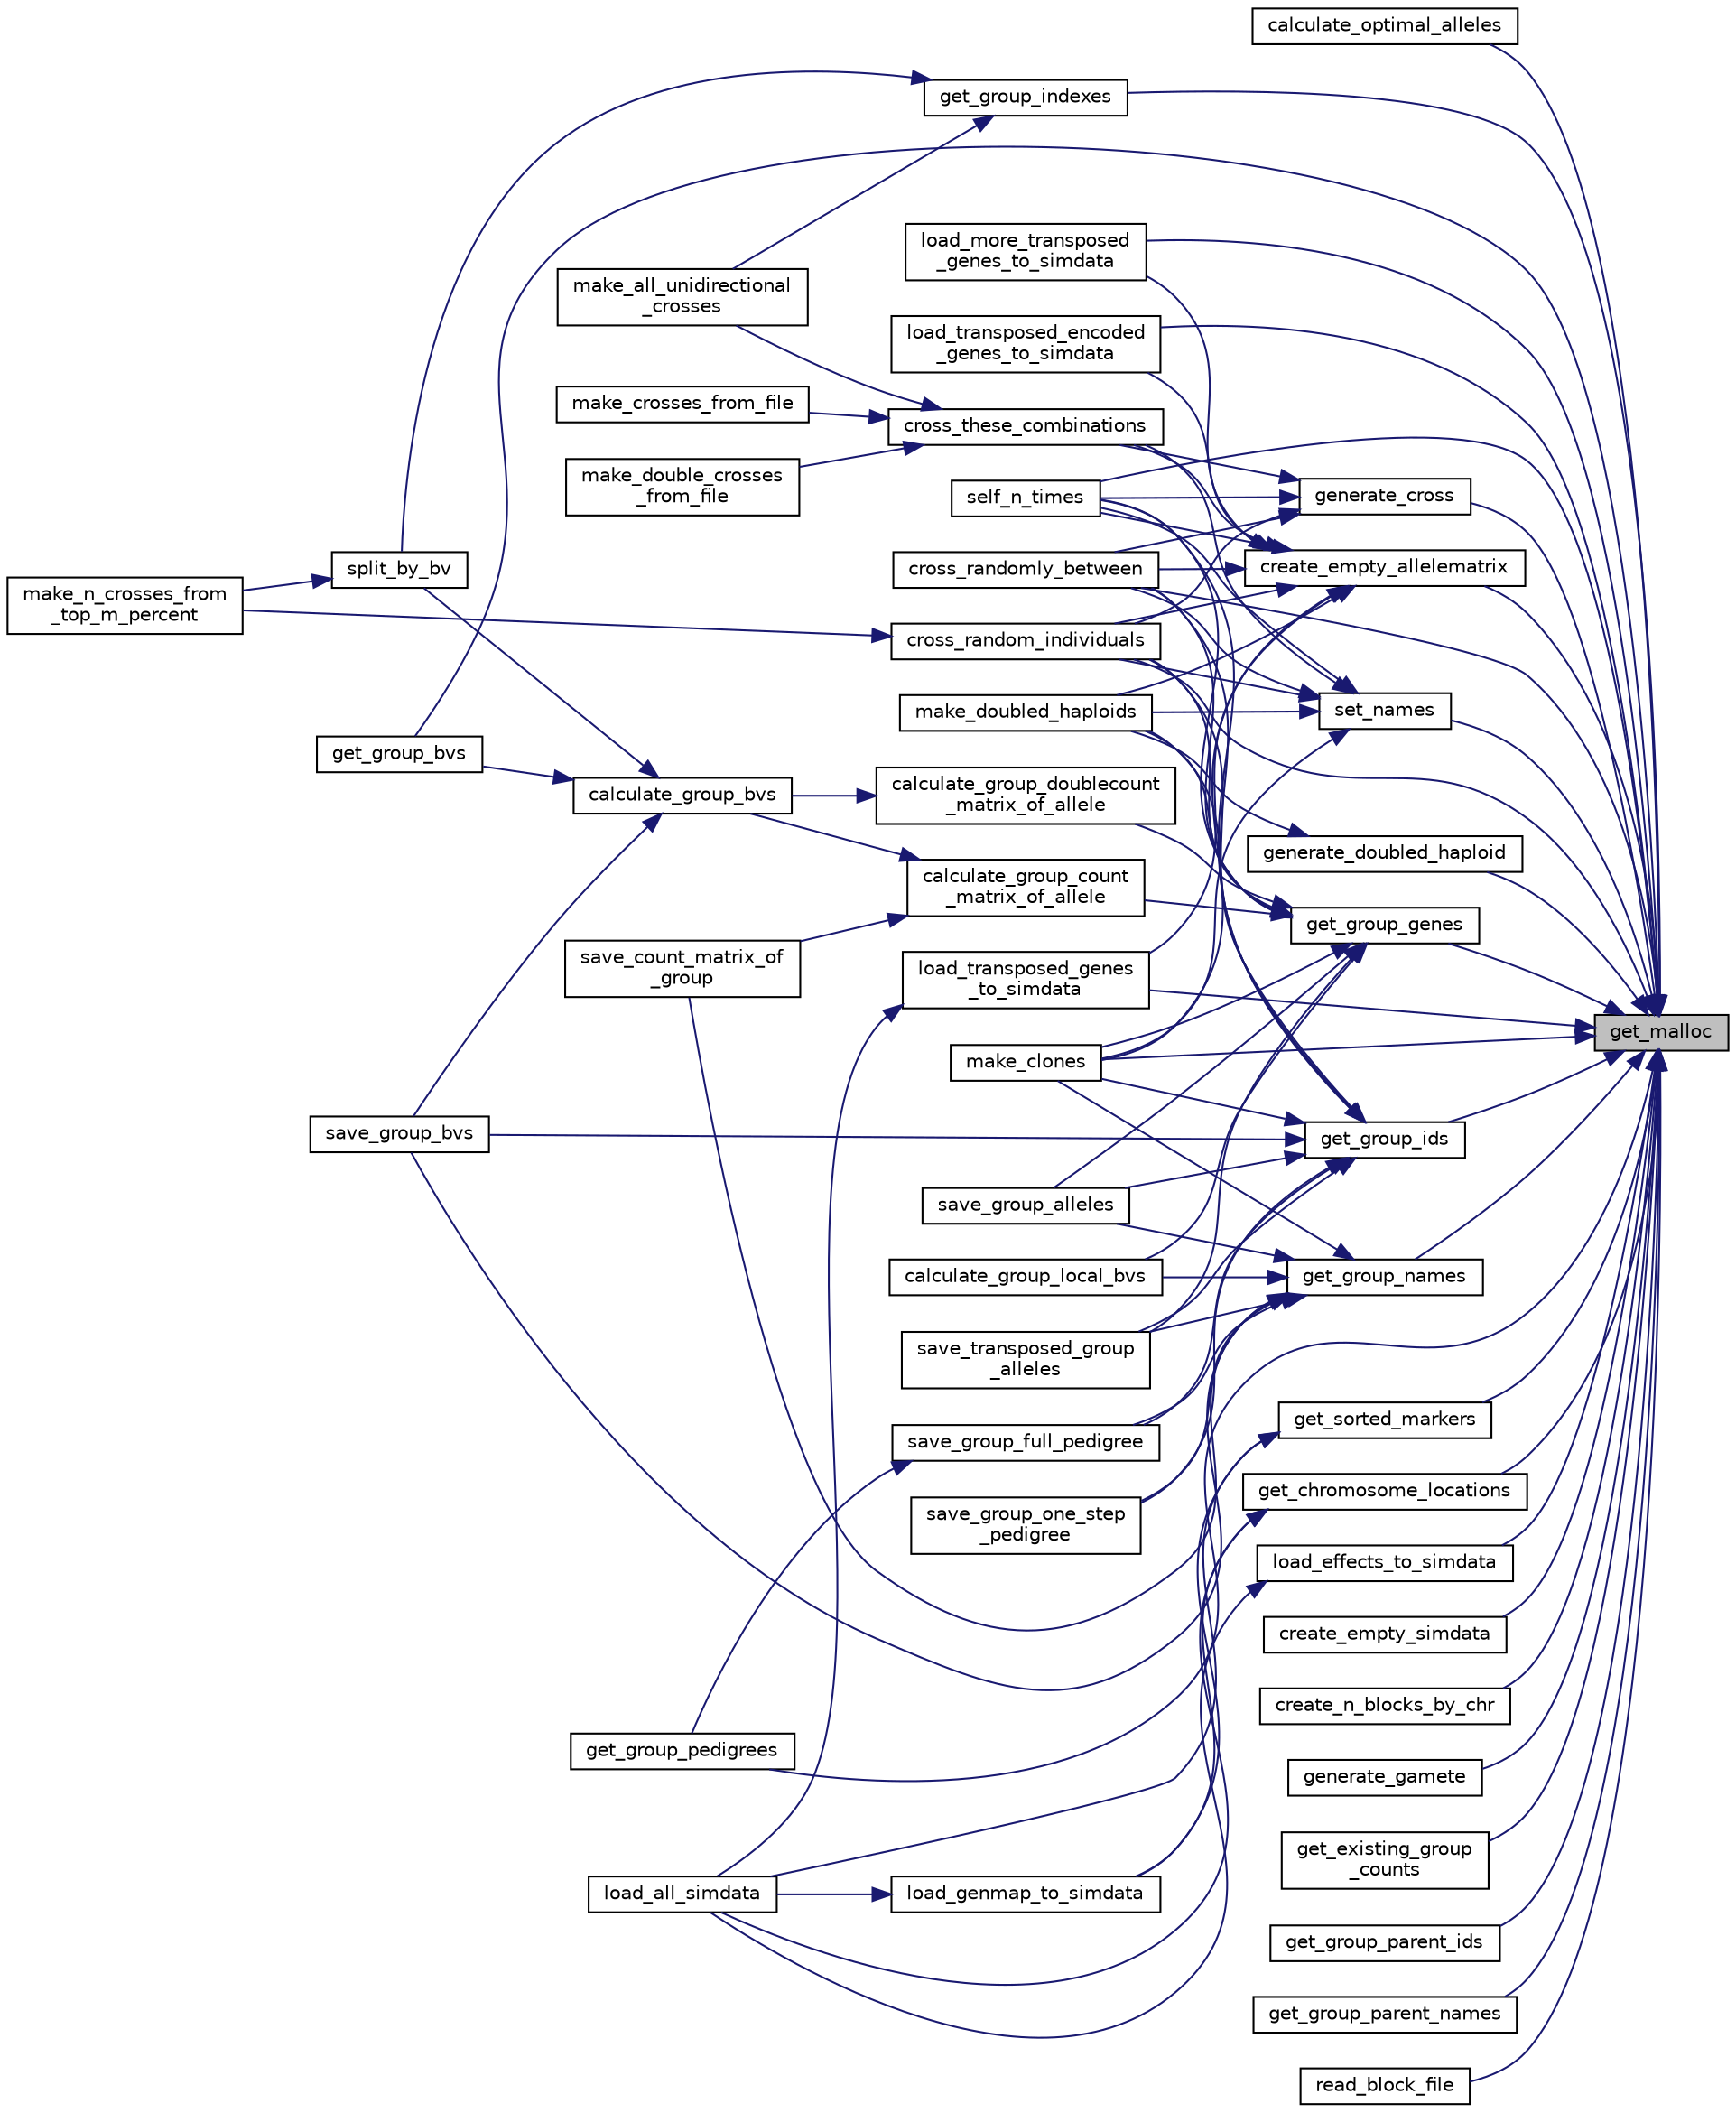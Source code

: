 digraph "get_malloc"
{
 // LATEX_PDF_SIZE
  edge [fontname="Helvetica",fontsize="10",labelfontname="Helvetica",labelfontsize="10"];
  node [fontname="Helvetica",fontsize="10",shape=record];
  rankdir="RL";
  Node1 [label="get_malloc",height=0.2,width=0.4,color="black", fillcolor="grey75", style="filled", fontcolor="black",tooltip="Replace calls to malloc direct with this function, which errors and exits with status 2 if memory all..."];
  Node1 -> Node2 [dir="back",color="midnightblue",fontsize="10",style="solid",fontname="Helvetica"];
  Node2 [label="calculate_optimal_alleles",height=0.2,width=0.4,color="black", fillcolor="white", style="filled",URL="$group__calculators.html#gab0550fd0210bf851b8b2b2ccbd7363cf",tooltip="Takes a look at the currently-loaded effect values and creates a string containing the allele with th..."];
  Node1 -> Node3 [dir="back",color="midnightblue",fontsize="10",style="solid",fontname="Helvetica"];
  Node3 [label="create_empty_allelematrix",height=0.2,width=0.4,color="black", fillcolor="white", style="filled",URL="$group__loaders.html#gaa7eaf69609ea4cb99cf61c9ac4e8f9fd",tooltip="Creator for an empty AlleleMatrix object of a given size."];
  Node3 -> Node4 [dir="back",color="midnightblue",fontsize="10",style="solid",fontname="Helvetica"];
  Node4 [label="cross_random_individuals",height=0.2,width=0.4,color="black", fillcolor="white", style="filled",URL="$group__crossers.html#gae66231fb141a76432d1211e2cf0baf25",tooltip="Performs random crosses among members of a group."];
  Node4 -> Node5 [dir="back",color="midnightblue",fontsize="10",style="solid",fontname="Helvetica"];
  Node5 [label="make_n_crosses_from\l_top_m_percent",height=0.2,width=0.4,color="black", fillcolor="white", style="filled",URL="$group__crossers.html#ga68aca99a41527b019316c8243e6fc7a7",tooltip="Find the top m percent of a group and perform random crosses between those top individuals."];
  Node3 -> Node6 [dir="back",color="midnightblue",fontsize="10",style="solid",fontname="Helvetica"];
  Node6 [label="cross_randomly_between",height=0.2,width=0.4,color="black", fillcolor="white", style="filled",URL="$group__crossers.html#ga3be2cb18d1c722b3a766a7a5663a8f0c",tooltip="Performs random crosses where the first parent comes from one group and the second from another."];
  Node3 -> Node7 [dir="back",color="midnightblue",fontsize="10",style="solid",fontname="Helvetica"];
  Node7 [label="cross_these_combinations",height=0.2,width=0.4,color="black", fillcolor="white", style="filled",URL="$group__crossers.html#gabb793988799d792dfe4007efdf988068",tooltip="Performs the crosses of pairs of parents whose ids are provided in an array."];
  Node7 -> Node8 [dir="back",color="midnightblue",fontsize="10",style="solid",fontname="Helvetica"];
  Node8 [label="make_all_unidirectional\l_crosses",height=0.2,width=0.4,color="black", fillcolor="white", style="filled",URL="$group__crossers.html#ga3f1b06b7aa35e6a05918e16d1deabeee",tooltip="Perform crosses between all pairs of parents in the group from_group and allocates the resulting offs..."];
  Node7 -> Node9 [dir="back",color="midnightblue",fontsize="10",style="solid",fontname="Helvetica"];
  Node9 [label="make_crosses_from_file",height=0.2,width=0.4,color="black", fillcolor="white", style="filled",URL="$group__crossers.html#ga3b67d38c13c7a8bef2d0fc91c0365177",tooltip="Perform crosses between pairs of parents identified by name in a file and allocate the resulting offs..."];
  Node7 -> Node10 [dir="back",color="midnightblue",fontsize="10",style="solid",fontname="Helvetica"];
  Node10 [label="make_double_crosses\l_from_file",height=0.2,width=0.4,color="black", fillcolor="white", style="filled",URL="$group__crossers.html#gaa7c90b4015e4abce750176c6d891cad2",tooltip="Perform crosses between previously-generated offspring of pairs of parents identified by name in a fi..."];
  Node3 -> Node11 [dir="back",color="midnightblue",fontsize="10",style="solid",fontname="Helvetica"];
  Node11 [label="load_more_transposed\l_genes_to_simdata",height=0.2,width=0.4,color="black", fillcolor="white", style="filled",URL="$group__loaders.html#ga8bd85cb47ec8e0c4049f937ef40ae102",tooltip="Appends genotype data from a file to an existing SimData."];
  Node3 -> Node12 [dir="back",color="midnightblue",fontsize="10",style="solid",fontname="Helvetica"];
  Node12 [label="load_transposed_encoded\l_genes_to_simdata",height=0.2,width=0.4,color="black", fillcolor="white", style="filled",URL="$group__loaders.html#gad5863641a67355c2c1523e1a23b6f581",tooltip="Populates a SimData combination with marker allele data."];
  Node3 -> Node13 [dir="back",color="midnightblue",fontsize="10",style="solid",fontname="Helvetica"];
  Node13 [label="load_transposed_genes\l_to_simdata",height=0.2,width=0.4,color="black", fillcolor="white", style="filled",URL="$group__loaders.html#ga156666e21151a9f267e31598574366a6",tooltip="Populates a SimData combination with marker allele data."];
  Node13 -> Node14 [dir="back",color="midnightblue",fontsize="10",style="solid",fontname="Helvetica"];
  Node14 [label="load_all_simdata",height=0.2,width=0.4,color="black", fillcolor="white", style="filled",URL="$group__loaders.html#ga54cd625669413c2ef171060e9844d814",tooltip="Populates a SimData combination from scratch with marker allele data, a genetic map,..."];
  Node3 -> Node15 [dir="back",color="midnightblue",fontsize="10",style="solid",fontname="Helvetica"];
  Node15 [label="make_clones",height=0.2,width=0.4,color="black", fillcolor="white", style="filled",URL="$group__crossers.html#gaa42e48ab06f9051e5ed6879409cbe2f4",tooltip="Creates an identical copy of each member of a group."];
  Node3 -> Node16 [dir="back",color="midnightblue",fontsize="10",style="solid",fontname="Helvetica"];
  Node16 [label="make_doubled_haploids",height=0.2,width=0.4,color="black", fillcolor="white", style="filled",URL="$group__crossers.html#gaf078d6bc1b5d4234a9b960e6132480aa",tooltip="Creates a doubled haploid from each member of a group."];
  Node3 -> Node17 [dir="back",color="midnightblue",fontsize="10",style="solid",fontname="Helvetica"];
  Node17 [label="self_n_times",height=0.2,width=0.4,color="black", fillcolor="white", style="filled",URL="$group__crossers.html#gadf5beb682ac15fa5a0176e480adc9d91",tooltip="Selfs each member of a group for a certain number of generations."];
  Node1 -> Node18 [dir="back",color="midnightblue",fontsize="10",style="solid",fontname="Helvetica"];
  Node18 [label="create_empty_simdata",height=0.2,width=0.4,color="black", fillcolor="white", style="filled",URL="$group__loaders.html#gaf7350bdc690b7cb5592892858d2830a9",tooltip="Creator for an empty SimData object on the heap."];
  Node1 -> Node19 [dir="back",color="midnightblue",fontsize="10",style="solid",fontname="Helvetica"];
  Node19 [label="create_n_blocks_by_chr",height=0.2,width=0.4,color="black", fillcolor="white", style="filled",URL="$group__calculators.html#ga2f61debfc95036e86953f6111236026f",tooltip="Divide the genotype into blocks where each block contains all markers within a 1/n length section of ..."];
  Node1 -> Node4 [dir="back",color="midnightblue",fontsize="10",style="solid",fontname="Helvetica"];
  Node1 -> Node6 [dir="back",color="midnightblue",fontsize="10",style="solid",fontname="Helvetica"];
  Node1 -> Node20 [dir="back",color="midnightblue",fontsize="10",style="solid",fontname="Helvetica"];
  Node20 [label="generate_cross",height=0.2,width=0.4,color="black", fillcolor="white", style="filled",URL="$group__meiosis.html#gaa18b10bcd660dee5213868cc3244f826",tooltip="Get the alleles of the outcome of crossing two genotypes."];
  Node20 -> Node4 [dir="back",color="midnightblue",fontsize="10",style="solid",fontname="Helvetica"];
  Node20 -> Node6 [dir="back",color="midnightblue",fontsize="10",style="solid",fontname="Helvetica"];
  Node20 -> Node7 [dir="back",color="midnightblue",fontsize="10",style="solid",fontname="Helvetica"];
  Node20 -> Node17 [dir="back",color="midnightblue",fontsize="10",style="solid",fontname="Helvetica"];
  Node1 -> Node21 [dir="back",color="midnightblue",fontsize="10",style="solid",fontname="Helvetica"];
  Node21 [label="generate_doubled_haploid",height=0.2,width=0.4,color="black", fillcolor="white", style="filled",URL="$group__meiosis.html#gac1f46b3de0afb4674ae6d34311e7aea7",tooltip="Get the alleles of the outcome of producing a doubled haploid from a gamete from a given parent."];
  Node21 -> Node16 [dir="back",color="midnightblue",fontsize="10",style="solid",fontname="Helvetica"];
  Node1 -> Node22 [dir="back",color="midnightblue",fontsize="10",style="solid",fontname="Helvetica"];
  Node22 [label="generate_gamete",height=0.2,width=0.4,color="black", fillcolor="white", style="filled",URL="$group__meiosis.html#gae406f4a0266b7480e49899693f1b00da",tooltip="Fills a char* with the simulated result of meiosis (reduction and recombination) from the marker alle..."];
  Node1 -> Node23 [dir="back",color="midnightblue",fontsize="10",style="solid",fontname="Helvetica"];
  Node23 [label="get_chromosome_locations",height=0.2,width=0.4,color="black", fillcolor="white", style="filled",URL="$group__supporters.html#ga5e049945be5700a6d5a5654b6b332842",tooltip="Updates the chr_ends, n_chr and chr_lengths fields in SimData.map."];
  Node23 -> Node14 [dir="back",color="midnightblue",fontsize="10",style="solid",fontname="Helvetica"];
  Node23 -> Node24 [dir="back",color="midnightblue",fontsize="10",style="solid",fontname="Helvetica"];
  Node24 [label="load_genmap_to_simdata",height=0.2,width=0.4,color="black", fillcolor="white", style="filled",URL="$group__loaders.html#ga8edb09b9b9eb27f84ac59cc4342ea855",tooltip="Populates a SimData combination with data from a genetic map."];
  Node24 -> Node14 [dir="back",color="midnightblue",fontsize="10",style="solid",fontname="Helvetica"];
  Node1 -> Node25 [dir="back",color="midnightblue",fontsize="10",style="solid",fontname="Helvetica"];
  Node25 [label="get_existing_group\l_counts",height=0.2,width=0.4,color="black", fillcolor="white", style="filled",URL="$group__getters.html#ga66bed294fc6cad3ca04026cbbdb62e02",tooltip="Identify every group number that currently has members and the number of genotypes currently allocate..."];
  Node1 -> Node26 [dir="back",color="midnightblue",fontsize="10",style="solid",fontname="Helvetica"];
  Node26 [label="get_group_bvs",height=0.2,width=0.4,color="black", fillcolor="white", style="filled",URL="$group__getters.html#ga5588ab0e42298444cc56d81cbd07790c",tooltip="Gets the breeding values/breeding values/fitnesses of each member of the group."];
  Node1 -> Node27 [dir="back",color="midnightblue",fontsize="10",style="solid",fontname="Helvetica"];
  Node27 [label="get_group_genes",height=0.2,width=0.4,color="black", fillcolor="white", style="filled",URL="$group__getters.html#gab6a654922ed92b3a42e3e36ecea50d07",tooltip="Gets a shallow copy of the genes/alleles of each member of the group."];
  Node27 -> Node28 [dir="back",color="midnightblue",fontsize="10",style="solid",fontname="Helvetica"];
  Node28 [label="calculate_group_count\l_matrix_of_allele",height=0.2,width=0.4,color="black", fillcolor="white", style="filled",URL="$group__calculators.html#gad86ea5492e6c1cf918d6449a9eb530de",tooltip="Calculates the number of times at each marker that a particular allele appears for each genotype in a..."];
  Node28 -> Node29 [dir="back",color="midnightblue",fontsize="10",style="solid",fontname="Helvetica"];
  Node29 [label="calculate_group_bvs",height=0.2,width=0.4,color="black", fillcolor="white", style="filled",URL="$group__calculators.html#ga7f80905718ac87e9da1c30a2cec77ea6",tooltip="Calculates the fitness metric/breeding value for each genotype in the AlleleMatrix in a certain group..."];
  Node29 -> Node26 [dir="back",color="midnightblue",fontsize="10",style="solid",fontname="Helvetica"];
  Node29 -> Node30 [dir="back",color="midnightblue",fontsize="10",style="solid",fontname="Helvetica"];
  Node30 [label="save_group_bvs",height=0.2,width=0.4,color="black", fillcolor="white", style="filled",URL="$group__savers.html#ga0da46978e8e546af5eb3b2635902a82b",tooltip="Print the breeding value of each genotype in a group to a file."];
  Node29 -> Node31 [dir="back",color="midnightblue",fontsize="10",style="solid",fontname="Helvetica"];
  Node31 [label="split_by_bv",height=0.2,width=0.4,color="black", fillcolor="white", style="filled",URL="$group__calculators.html#gae34db60faf62b898d0572ea6c039b96a",tooltip="Takes the top_n individuals in the group with the best breeding values/fitnesses and puts them in a n..."];
  Node31 -> Node5 [dir="back",color="midnightblue",fontsize="10",style="solid",fontname="Helvetica"];
  Node28 -> Node32 [dir="back",color="midnightblue",fontsize="10",style="solid",fontname="Helvetica"];
  Node32 [label="save_count_matrix_of\l_group",height=0.2,width=0.4,color="black", fillcolor="white", style="filled",URL="$group__savers.html#gab732ec2d648a6dc01444ef74f780fc70",tooltip="Print the number of copies of a particular allele at each marker of each genotype in a group to a fil..."];
  Node27 -> Node33 [dir="back",color="midnightblue",fontsize="10",style="solid",fontname="Helvetica"];
  Node33 [label="calculate_group_doublecount\l_matrix_of_allele",height=0.2,width=0.4,color="black", fillcolor="white", style="filled",URL="$group__calculators.html#ga0b2b686b9dde986b549f15d72fa4c919",tooltip="Calculates the number of times at each marker that two particular alleles appear for each genotype in..."];
  Node33 -> Node29 [dir="back",color="midnightblue",fontsize="10",style="solid",fontname="Helvetica"];
  Node27 -> Node34 [dir="back",color="midnightblue",fontsize="10",style="solid",fontname="Helvetica"];
  Node34 [label="calculate_group_local_bvs",height=0.2,width=0.4,color="black", fillcolor="white", style="filled",URL="$group__calculators.html#ga8fdd3011c2ce5228c8c8d6486533369b",tooltip="Given a set of blocks of markers in a file, for each genotype in a group, calculate the local fitness..."];
  Node27 -> Node4 [dir="back",color="midnightblue",fontsize="10",style="solid",fontname="Helvetica"];
  Node27 -> Node6 [dir="back",color="midnightblue",fontsize="10",style="solid",fontname="Helvetica"];
  Node27 -> Node15 [dir="back",color="midnightblue",fontsize="10",style="solid",fontname="Helvetica"];
  Node27 -> Node16 [dir="back",color="midnightblue",fontsize="10",style="solid",fontname="Helvetica"];
  Node27 -> Node35 [dir="back",color="midnightblue",fontsize="10",style="solid",fontname="Helvetica"];
  Node35 [label="save_group_alleles",height=0.2,width=0.4,color="black", fillcolor="white", style="filled",URL="$group__savers.html#ga9e43115d9ee4ac406c14161fc6ccb327",tooltip="Prints the genotypes of each individual in a given group to a file, with the following format."];
  Node27 -> Node36 [dir="back",color="midnightblue",fontsize="10",style="solid",fontname="Helvetica"];
  Node36 [label="save_transposed_group\l_alleles",height=0.2,width=0.4,color="black", fillcolor="white", style="filled",URL="$group__savers.html#ga0f53ee5421c91ca041a1b8d4603238b5",tooltip="Prints the genotypes of each individual in a given group to a file, with the following format."];
  Node27 -> Node17 [dir="back",color="midnightblue",fontsize="10",style="solid",fontname="Helvetica"];
  Node1 -> Node37 [dir="back",color="midnightblue",fontsize="10",style="solid",fontname="Helvetica"];
  Node37 [label="get_group_ids",height=0.2,width=0.4,color="black", fillcolor="white", style="filled",URL="$group__getters.html#gac32d82b3a249f254656a3dd56fcb2a4d",tooltip="Gets the ids of each member of the group."];
  Node37 -> Node4 [dir="back",color="midnightblue",fontsize="10",style="solid",fontname="Helvetica"];
  Node37 -> Node6 [dir="back",color="midnightblue",fontsize="10",style="solid",fontname="Helvetica"];
  Node37 -> Node15 [dir="back",color="midnightblue",fontsize="10",style="solid",fontname="Helvetica"];
  Node37 -> Node16 [dir="back",color="midnightblue",fontsize="10",style="solid",fontname="Helvetica"];
  Node37 -> Node35 [dir="back",color="midnightblue",fontsize="10",style="solid",fontname="Helvetica"];
  Node37 -> Node30 [dir="back",color="midnightblue",fontsize="10",style="solid",fontname="Helvetica"];
  Node37 -> Node38 [dir="back",color="midnightblue",fontsize="10",style="solid",fontname="Helvetica"];
  Node38 [label="save_group_full_pedigree",height=0.2,width=0.4,color="black", fillcolor="white", style="filled",URL="$group__savers.html#ga75e854cbc72b31a5e2eb03c63c33ecc6",tooltip="Print the full known pedigree of each genotype in a group to a file."];
  Node38 -> Node39 [dir="back",color="midnightblue",fontsize="10",style="solid",fontname="Helvetica"];
  Node39 [label="get_group_pedigrees",height=0.2,width=0.4,color="black", fillcolor="white", style="filled",URL="$group__getters.html#gaa52503593f21762088c32210c9365537",tooltip="Gets the full pedigree string (as per save_group_full_pedigree() ) of each member of the group."];
  Node37 -> Node40 [dir="back",color="midnightblue",fontsize="10",style="solid",fontname="Helvetica"];
  Node40 [label="save_group_one_step\l_pedigree",height=0.2,width=0.4,color="black", fillcolor="white", style="filled",URL="$group__savers.html#ga979efe39128de97176da5460cab7dfa7",tooltip="Print the parents of each genotype in a group to a file."];
  Node37 -> Node36 [dir="back",color="midnightblue",fontsize="10",style="solid",fontname="Helvetica"];
  Node37 -> Node17 [dir="back",color="midnightblue",fontsize="10",style="solid",fontname="Helvetica"];
  Node1 -> Node41 [dir="back",color="midnightblue",fontsize="10",style="solid",fontname="Helvetica"];
  Node41 [label="get_group_indexes",height=0.2,width=0.4,color="black", fillcolor="white", style="filled",URL="$group__getters.html#ga201ff5b2b875f2f6e12618ace0e9c35b",tooltip="Gets the indexes (0-based, from the start of the linked list in the SimData) of each member of the gr..."];
  Node41 -> Node8 [dir="back",color="midnightblue",fontsize="10",style="solid",fontname="Helvetica"];
  Node41 -> Node31 [dir="back",color="midnightblue",fontsize="10",style="solid",fontname="Helvetica"];
  Node1 -> Node42 [dir="back",color="midnightblue",fontsize="10",style="solid",fontname="Helvetica"];
  Node42 [label="get_group_names",height=0.2,width=0.4,color="black", fillcolor="white", style="filled",URL="$group__getters.html#gac68da3207f10c75563ffd90f93924d68",tooltip="Gets a shallow copy of the names of each member of the group."];
  Node42 -> Node34 [dir="back",color="midnightblue",fontsize="10",style="solid",fontname="Helvetica"];
  Node42 -> Node15 [dir="back",color="midnightblue",fontsize="10",style="solid",fontname="Helvetica"];
  Node42 -> Node32 [dir="back",color="midnightblue",fontsize="10",style="solid",fontname="Helvetica"];
  Node42 -> Node35 [dir="back",color="midnightblue",fontsize="10",style="solid",fontname="Helvetica"];
  Node42 -> Node30 [dir="back",color="midnightblue",fontsize="10",style="solid",fontname="Helvetica"];
  Node42 -> Node38 [dir="back",color="midnightblue",fontsize="10",style="solid",fontname="Helvetica"];
  Node42 -> Node40 [dir="back",color="midnightblue",fontsize="10",style="solid",fontname="Helvetica"];
  Node42 -> Node36 [dir="back",color="midnightblue",fontsize="10",style="solid",fontname="Helvetica"];
  Node1 -> Node43 [dir="back",color="midnightblue",fontsize="10",style="solid",fontname="Helvetica"];
  Node43 [label="get_group_parent_ids",height=0.2,width=0.4,color="black", fillcolor="white", style="filled",URL="$group__getters.html#gab7e7e04745c611fcfbacfd04d63b80e0",tooltip="Gets the ids of either the first or second parent of each member of the group."];
  Node1 -> Node44 [dir="back",color="midnightblue",fontsize="10",style="solid",fontname="Helvetica"];
  Node44 [label="get_group_parent_names",height=0.2,width=0.4,color="black", fillcolor="white", style="filled",URL="$group__getters.html#gac358bb2fe5955a4c1988c5c2c9b0a7ac",tooltip="Gets the names of either the first or second parent of each member of the group."];
  Node1 -> Node39 [dir="back",color="midnightblue",fontsize="10",style="solid",fontname="Helvetica"];
  Node1 -> Node45 [dir="back",color="midnightblue",fontsize="10",style="solid",fontname="Helvetica"];
  Node45 [label="get_sorted_markers",height=0.2,width=0.4,color="black", fillcolor="white", style="filled",URL="$group__supporters.html#gadebbfa88bf139ddca501ab158f3746c5",tooltip="Takes a SimData object, and sorts its markers, the rows of its parent gen AlleleMatrix (because they ..."];
  Node45 -> Node14 [dir="back",color="midnightblue",fontsize="10",style="solid",fontname="Helvetica"];
  Node45 -> Node24 [dir="back",color="midnightblue",fontsize="10",style="solid",fontname="Helvetica"];
  Node1 -> Node46 [dir="back",color="midnightblue",fontsize="10",style="solid",fontname="Helvetica"];
  Node46 [label="load_effects_to_simdata",height=0.2,width=0.4,color="black", fillcolor="white", style="filled",URL="$group__loaders.html#ga9d6b231bd6ddde82af66a5d276a2c739",tooltip="Populates a SimData combination with effect values."];
  Node46 -> Node14 [dir="back",color="midnightblue",fontsize="10",style="solid",fontname="Helvetica"];
  Node1 -> Node11 [dir="back",color="midnightblue",fontsize="10",style="solid",fontname="Helvetica"];
  Node1 -> Node12 [dir="back",color="midnightblue",fontsize="10",style="solid",fontname="Helvetica"];
  Node1 -> Node13 [dir="back",color="midnightblue",fontsize="10",style="solid",fontname="Helvetica"];
  Node1 -> Node15 [dir="back",color="midnightblue",fontsize="10",style="solid",fontname="Helvetica"];
  Node1 -> Node47 [dir="back",color="midnightblue",fontsize="10",style="solid",fontname="Helvetica"];
  Node47 [label="read_block_file",height=0.2,width=0.4,color="black", fillcolor="white", style="filled",URL="$group__calculators.html#ga463082fc380a6815f07bd06401927bc0",tooltip="Given a file containing definitions of blocks of markers, process that file and return a struct conta..."];
  Node1 -> Node17 [dir="back",color="midnightblue",fontsize="10",style="solid",fontname="Helvetica"];
  Node1 -> Node48 [dir="back",color="midnightblue",fontsize="10",style="solid",fontname="Helvetica"];
  Node48 [label="set_names",height=0.2,width=0.4,color="black", fillcolor="white", style="filled",URL="$group__supporters.html#gab751e196194afd414e942f0900adba72",tooltip="Fills the designated section of the .names array in an AlleleMatrix with the pattern prefixindex."];
  Node48 -> Node4 [dir="back",color="midnightblue",fontsize="10",style="solid",fontname="Helvetica"];
  Node48 -> Node6 [dir="back",color="midnightblue",fontsize="10",style="solid",fontname="Helvetica"];
  Node48 -> Node7 [dir="back",color="midnightblue",fontsize="10",style="solid",fontname="Helvetica"];
  Node48 -> Node15 [dir="back",color="midnightblue",fontsize="10",style="solid",fontname="Helvetica"];
  Node48 -> Node16 [dir="back",color="midnightblue",fontsize="10",style="solid",fontname="Helvetica"];
  Node48 -> Node17 [dir="back",color="midnightblue",fontsize="10",style="solid",fontname="Helvetica"];
}

